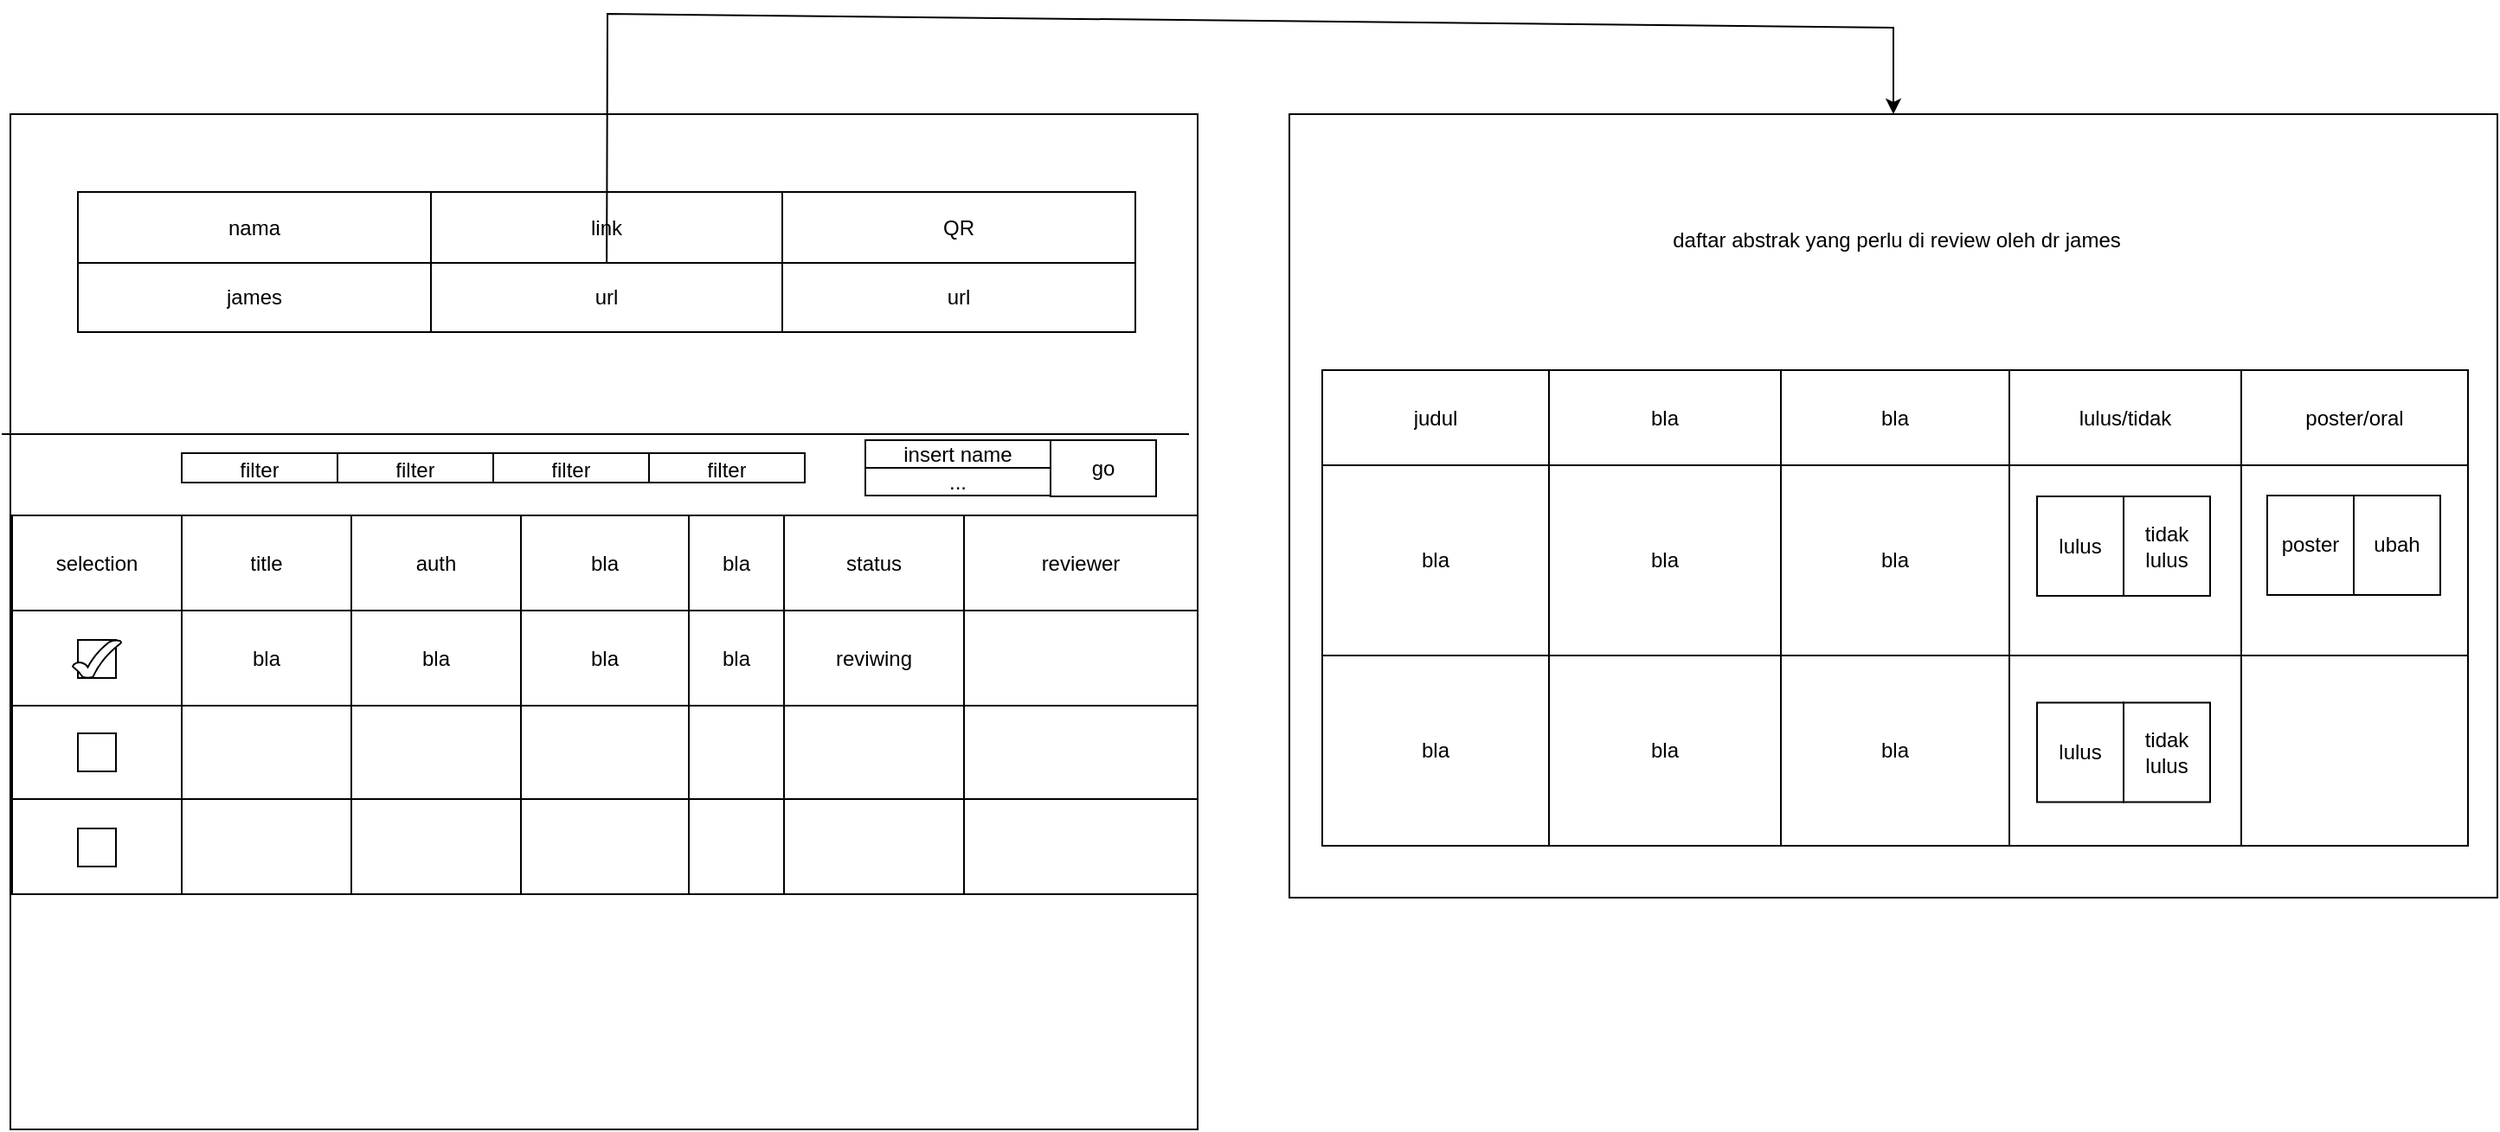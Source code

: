<mxfile version="27.1.4">
  <diagram name="Page-1" id="BoLZUwsu-Y1ehTJD1Q46">
    <mxGraphModel dx="1276" dy="2024" grid="0" gridSize="10" guides="1" tooltips="1" connect="1" arrows="1" fold="1" page="1" pageScale="1" pageWidth="850" pageHeight="1100" math="0" shadow="0">
      <root>
        <mxCell id="0" />
        <mxCell id="1" parent="0" />
        <mxCell id="7N9FgDC-rnxOOnK_QxWf-1" value="" style="rounded=0;whiteSpace=wrap;html=1;" vertex="1" parent="1">
          <mxGeometry x="113" y="-45" width="686" height="587" as="geometry" />
        </mxCell>
        <mxCell id="7N9FgDC-rnxOOnK_QxWf-2" value="" style="endArrow=none;html=1;rounded=0;entryX=1;entryY=0.25;entryDx=0;entryDy=0;exitX=0;exitY=0.25;exitDx=0;exitDy=0;" edge="1" parent="1">
          <mxGeometry width="50" height="50" relative="1" as="geometry">
            <mxPoint x="108" y="140" as="sourcePoint" />
            <mxPoint x="794" y="140" as="targetPoint" />
          </mxGeometry>
        </mxCell>
        <mxCell id="7N9FgDC-rnxOOnK_QxWf-21" value="" style="shape=table;startSize=0;container=1;collapsible=0;childLayout=tableLayout;" vertex="1" parent="1">
          <mxGeometry x="114" y="187" width="685" height="219" as="geometry" />
        </mxCell>
        <mxCell id="7N9FgDC-rnxOOnK_QxWf-22" value="" style="shape=tableRow;horizontal=0;startSize=0;swimlaneHead=0;swimlaneBody=0;strokeColor=inherit;top=0;left=0;bottom=0;right=0;collapsible=0;dropTarget=0;fillColor=none;points=[[0,0.5],[1,0.5]];portConstraint=eastwest;" vertex="1" parent="7N9FgDC-rnxOOnK_QxWf-21">
          <mxGeometry width="685" height="55" as="geometry" />
        </mxCell>
        <mxCell id="7N9FgDC-rnxOOnK_QxWf-23" value="selection" style="shape=partialRectangle;html=1;whiteSpace=wrap;connectable=0;strokeColor=inherit;overflow=hidden;fillColor=none;top=0;left=0;bottom=0;right=0;pointerEvents=1;" vertex="1" parent="7N9FgDC-rnxOOnK_QxWf-22">
          <mxGeometry width="98" height="55" as="geometry">
            <mxRectangle width="98" height="55" as="alternateBounds" />
          </mxGeometry>
        </mxCell>
        <mxCell id="7N9FgDC-rnxOOnK_QxWf-24" value="title" style="shape=partialRectangle;html=1;whiteSpace=wrap;connectable=0;strokeColor=inherit;overflow=hidden;fillColor=none;top=0;left=0;bottom=0;right=0;pointerEvents=1;" vertex="1" parent="7N9FgDC-rnxOOnK_QxWf-22">
          <mxGeometry x="98" width="98" height="55" as="geometry">
            <mxRectangle width="98" height="55" as="alternateBounds" />
          </mxGeometry>
        </mxCell>
        <mxCell id="7N9FgDC-rnxOOnK_QxWf-25" value="auth" style="shape=partialRectangle;html=1;whiteSpace=wrap;connectable=0;strokeColor=inherit;overflow=hidden;fillColor=none;top=0;left=0;bottom=0;right=0;pointerEvents=1;" vertex="1" parent="7N9FgDC-rnxOOnK_QxWf-22">
          <mxGeometry x="196" width="98" height="55" as="geometry">
            <mxRectangle width="98" height="55" as="alternateBounds" />
          </mxGeometry>
        </mxCell>
        <mxCell id="7N9FgDC-rnxOOnK_QxWf-26" value="bla" style="shape=partialRectangle;html=1;whiteSpace=wrap;connectable=0;strokeColor=inherit;overflow=hidden;fillColor=none;top=0;left=0;bottom=0;right=0;pointerEvents=1;" vertex="1" parent="7N9FgDC-rnxOOnK_QxWf-22">
          <mxGeometry x="294" width="97" height="55" as="geometry">
            <mxRectangle width="97" height="55" as="alternateBounds" />
          </mxGeometry>
        </mxCell>
        <mxCell id="7N9FgDC-rnxOOnK_QxWf-27" value="bla" style="shape=partialRectangle;html=1;whiteSpace=wrap;connectable=0;strokeColor=inherit;overflow=hidden;fillColor=none;top=0;left=0;bottom=0;right=0;pointerEvents=1;" vertex="1" parent="7N9FgDC-rnxOOnK_QxWf-22">
          <mxGeometry x="391" width="55" height="55" as="geometry">
            <mxRectangle width="55" height="55" as="alternateBounds" />
          </mxGeometry>
        </mxCell>
        <mxCell id="7N9FgDC-rnxOOnK_QxWf-28" value="status" style="shape=partialRectangle;html=1;whiteSpace=wrap;connectable=0;strokeColor=inherit;overflow=hidden;fillColor=none;top=0;left=0;bottom=0;right=0;pointerEvents=1;" vertex="1" parent="7N9FgDC-rnxOOnK_QxWf-22">
          <mxGeometry x="446" width="104" height="55" as="geometry">
            <mxRectangle width="104" height="55" as="alternateBounds" />
          </mxGeometry>
        </mxCell>
        <mxCell id="7N9FgDC-rnxOOnK_QxWf-29" value="reviewer" style="shape=partialRectangle;html=1;whiteSpace=wrap;connectable=0;strokeColor=inherit;overflow=hidden;fillColor=none;top=0;left=0;bottom=0;right=0;pointerEvents=1;" vertex="1" parent="7N9FgDC-rnxOOnK_QxWf-22">
          <mxGeometry x="550" width="135" height="55" as="geometry">
            <mxRectangle width="135" height="55" as="alternateBounds" />
          </mxGeometry>
        </mxCell>
        <mxCell id="7N9FgDC-rnxOOnK_QxWf-30" value="" style="shape=tableRow;horizontal=0;startSize=0;swimlaneHead=0;swimlaneBody=0;strokeColor=inherit;top=0;left=0;bottom=0;right=0;collapsible=0;dropTarget=0;fillColor=none;points=[[0,0.5],[1,0.5]];portConstraint=eastwest;" vertex="1" parent="7N9FgDC-rnxOOnK_QxWf-21">
          <mxGeometry y="55" width="685" height="55" as="geometry" />
        </mxCell>
        <mxCell id="7N9FgDC-rnxOOnK_QxWf-31" value="" style="shape=partialRectangle;html=1;whiteSpace=wrap;connectable=0;strokeColor=inherit;overflow=hidden;fillColor=none;top=0;left=0;bottom=0;right=0;pointerEvents=1;" vertex="1" parent="7N9FgDC-rnxOOnK_QxWf-30">
          <mxGeometry width="98" height="55" as="geometry">
            <mxRectangle width="98" height="55" as="alternateBounds" />
          </mxGeometry>
        </mxCell>
        <mxCell id="7N9FgDC-rnxOOnK_QxWf-32" value="bla" style="shape=partialRectangle;html=1;whiteSpace=wrap;connectable=0;strokeColor=inherit;overflow=hidden;fillColor=none;top=0;left=0;bottom=0;right=0;pointerEvents=1;" vertex="1" parent="7N9FgDC-rnxOOnK_QxWf-30">
          <mxGeometry x="98" width="98" height="55" as="geometry">
            <mxRectangle width="98" height="55" as="alternateBounds" />
          </mxGeometry>
        </mxCell>
        <mxCell id="7N9FgDC-rnxOOnK_QxWf-33" value="bla" style="shape=partialRectangle;html=1;whiteSpace=wrap;connectable=0;strokeColor=inherit;overflow=hidden;fillColor=none;top=0;left=0;bottom=0;right=0;pointerEvents=1;" vertex="1" parent="7N9FgDC-rnxOOnK_QxWf-30">
          <mxGeometry x="196" width="98" height="55" as="geometry">
            <mxRectangle width="98" height="55" as="alternateBounds" />
          </mxGeometry>
        </mxCell>
        <mxCell id="7N9FgDC-rnxOOnK_QxWf-34" value="bla" style="shape=partialRectangle;html=1;whiteSpace=wrap;connectable=0;strokeColor=inherit;overflow=hidden;fillColor=none;top=0;left=0;bottom=0;right=0;pointerEvents=1;" vertex="1" parent="7N9FgDC-rnxOOnK_QxWf-30">
          <mxGeometry x="294" width="97" height="55" as="geometry">
            <mxRectangle width="97" height="55" as="alternateBounds" />
          </mxGeometry>
        </mxCell>
        <mxCell id="7N9FgDC-rnxOOnK_QxWf-35" value="bla" style="shape=partialRectangle;html=1;whiteSpace=wrap;connectable=0;strokeColor=inherit;overflow=hidden;fillColor=none;top=0;left=0;bottom=0;right=0;pointerEvents=1;" vertex="1" parent="7N9FgDC-rnxOOnK_QxWf-30">
          <mxGeometry x="391" width="55" height="55" as="geometry">
            <mxRectangle width="55" height="55" as="alternateBounds" />
          </mxGeometry>
        </mxCell>
        <mxCell id="7N9FgDC-rnxOOnK_QxWf-36" value="reviwing" style="shape=partialRectangle;html=1;whiteSpace=wrap;connectable=0;strokeColor=inherit;overflow=hidden;fillColor=none;top=0;left=0;bottom=0;right=0;pointerEvents=1;" vertex="1" parent="7N9FgDC-rnxOOnK_QxWf-30">
          <mxGeometry x="446" width="104" height="55" as="geometry">
            <mxRectangle width="104" height="55" as="alternateBounds" />
          </mxGeometry>
        </mxCell>
        <mxCell id="7N9FgDC-rnxOOnK_QxWf-37" value="" style="shape=partialRectangle;html=1;whiteSpace=wrap;connectable=0;strokeColor=inherit;overflow=hidden;fillColor=none;top=0;left=0;bottom=0;right=0;pointerEvents=1;" vertex="1" parent="7N9FgDC-rnxOOnK_QxWf-30">
          <mxGeometry x="550" width="135" height="55" as="geometry">
            <mxRectangle width="135" height="55" as="alternateBounds" />
          </mxGeometry>
        </mxCell>
        <mxCell id="7N9FgDC-rnxOOnK_QxWf-38" value="" style="shape=tableRow;horizontal=0;startSize=0;swimlaneHead=0;swimlaneBody=0;strokeColor=inherit;top=0;left=0;bottom=0;right=0;collapsible=0;dropTarget=0;fillColor=none;points=[[0,0.5],[1,0.5]];portConstraint=eastwest;" vertex="1" parent="7N9FgDC-rnxOOnK_QxWf-21">
          <mxGeometry y="110" width="685" height="54" as="geometry" />
        </mxCell>
        <mxCell id="7N9FgDC-rnxOOnK_QxWf-39" value="" style="shape=partialRectangle;html=1;whiteSpace=wrap;connectable=0;strokeColor=inherit;overflow=hidden;fillColor=none;top=0;left=0;bottom=0;right=0;pointerEvents=1;" vertex="1" parent="7N9FgDC-rnxOOnK_QxWf-38">
          <mxGeometry width="98" height="54" as="geometry">
            <mxRectangle width="98" height="54" as="alternateBounds" />
          </mxGeometry>
        </mxCell>
        <mxCell id="7N9FgDC-rnxOOnK_QxWf-40" value="" style="shape=partialRectangle;html=1;whiteSpace=wrap;connectable=0;strokeColor=inherit;overflow=hidden;fillColor=none;top=0;left=0;bottom=0;right=0;pointerEvents=1;" vertex="1" parent="7N9FgDC-rnxOOnK_QxWf-38">
          <mxGeometry x="98" width="98" height="54" as="geometry">
            <mxRectangle width="98" height="54" as="alternateBounds" />
          </mxGeometry>
        </mxCell>
        <mxCell id="7N9FgDC-rnxOOnK_QxWf-41" value="" style="shape=partialRectangle;html=1;whiteSpace=wrap;connectable=0;strokeColor=inherit;overflow=hidden;fillColor=none;top=0;left=0;bottom=0;right=0;pointerEvents=1;" vertex="1" parent="7N9FgDC-rnxOOnK_QxWf-38">
          <mxGeometry x="196" width="98" height="54" as="geometry">
            <mxRectangle width="98" height="54" as="alternateBounds" />
          </mxGeometry>
        </mxCell>
        <mxCell id="7N9FgDC-rnxOOnK_QxWf-42" value="" style="shape=partialRectangle;html=1;whiteSpace=wrap;connectable=0;strokeColor=inherit;overflow=hidden;fillColor=none;top=0;left=0;bottom=0;right=0;pointerEvents=1;" vertex="1" parent="7N9FgDC-rnxOOnK_QxWf-38">
          <mxGeometry x="294" width="97" height="54" as="geometry">
            <mxRectangle width="97" height="54" as="alternateBounds" />
          </mxGeometry>
        </mxCell>
        <mxCell id="7N9FgDC-rnxOOnK_QxWf-43" value="" style="shape=partialRectangle;html=1;whiteSpace=wrap;connectable=0;strokeColor=inherit;overflow=hidden;fillColor=none;top=0;left=0;bottom=0;right=0;pointerEvents=1;" vertex="1" parent="7N9FgDC-rnxOOnK_QxWf-38">
          <mxGeometry x="391" width="55" height="54" as="geometry">
            <mxRectangle width="55" height="54" as="alternateBounds" />
          </mxGeometry>
        </mxCell>
        <mxCell id="7N9FgDC-rnxOOnK_QxWf-44" value="" style="shape=partialRectangle;html=1;whiteSpace=wrap;connectable=0;strokeColor=inherit;overflow=hidden;fillColor=none;top=0;left=0;bottom=0;right=0;pointerEvents=1;" vertex="1" parent="7N9FgDC-rnxOOnK_QxWf-38">
          <mxGeometry x="446" width="104" height="54" as="geometry">
            <mxRectangle width="104" height="54" as="alternateBounds" />
          </mxGeometry>
        </mxCell>
        <mxCell id="7N9FgDC-rnxOOnK_QxWf-45" value="" style="shape=partialRectangle;html=1;whiteSpace=wrap;connectable=0;strokeColor=inherit;overflow=hidden;fillColor=none;top=0;left=0;bottom=0;right=0;pointerEvents=1;" vertex="1" parent="7N9FgDC-rnxOOnK_QxWf-38">
          <mxGeometry x="550" width="135" height="54" as="geometry">
            <mxRectangle width="135" height="54" as="alternateBounds" />
          </mxGeometry>
        </mxCell>
        <mxCell id="7N9FgDC-rnxOOnK_QxWf-46" value="" style="shape=tableRow;horizontal=0;startSize=0;swimlaneHead=0;swimlaneBody=0;strokeColor=inherit;top=0;left=0;bottom=0;right=0;collapsible=0;dropTarget=0;fillColor=none;points=[[0,0.5],[1,0.5]];portConstraint=eastwest;" vertex="1" parent="7N9FgDC-rnxOOnK_QxWf-21">
          <mxGeometry y="164" width="685" height="55" as="geometry" />
        </mxCell>
        <mxCell id="7N9FgDC-rnxOOnK_QxWf-47" value="" style="shape=partialRectangle;html=1;whiteSpace=wrap;connectable=0;strokeColor=inherit;overflow=hidden;fillColor=none;top=0;left=0;bottom=0;right=0;pointerEvents=1;" vertex="1" parent="7N9FgDC-rnxOOnK_QxWf-46">
          <mxGeometry width="98" height="55" as="geometry">
            <mxRectangle width="98" height="55" as="alternateBounds" />
          </mxGeometry>
        </mxCell>
        <mxCell id="7N9FgDC-rnxOOnK_QxWf-48" value="" style="shape=partialRectangle;html=1;whiteSpace=wrap;connectable=0;strokeColor=inherit;overflow=hidden;fillColor=none;top=0;left=0;bottom=0;right=0;pointerEvents=1;" vertex="1" parent="7N9FgDC-rnxOOnK_QxWf-46">
          <mxGeometry x="98" width="98" height="55" as="geometry">
            <mxRectangle width="98" height="55" as="alternateBounds" />
          </mxGeometry>
        </mxCell>
        <mxCell id="7N9FgDC-rnxOOnK_QxWf-49" value="" style="shape=partialRectangle;html=1;whiteSpace=wrap;connectable=0;strokeColor=inherit;overflow=hidden;fillColor=none;top=0;left=0;bottom=0;right=0;pointerEvents=1;" vertex="1" parent="7N9FgDC-rnxOOnK_QxWf-46">
          <mxGeometry x="196" width="98" height="55" as="geometry">
            <mxRectangle width="98" height="55" as="alternateBounds" />
          </mxGeometry>
        </mxCell>
        <mxCell id="7N9FgDC-rnxOOnK_QxWf-50" value="" style="shape=partialRectangle;html=1;whiteSpace=wrap;connectable=0;strokeColor=inherit;overflow=hidden;fillColor=none;top=0;left=0;bottom=0;right=0;pointerEvents=1;" vertex="1" parent="7N9FgDC-rnxOOnK_QxWf-46">
          <mxGeometry x="294" width="97" height="55" as="geometry">
            <mxRectangle width="97" height="55" as="alternateBounds" />
          </mxGeometry>
        </mxCell>
        <mxCell id="7N9FgDC-rnxOOnK_QxWf-51" value="" style="shape=partialRectangle;html=1;whiteSpace=wrap;connectable=0;strokeColor=inherit;overflow=hidden;fillColor=none;top=0;left=0;bottom=0;right=0;pointerEvents=1;" vertex="1" parent="7N9FgDC-rnxOOnK_QxWf-46">
          <mxGeometry x="391" width="55" height="55" as="geometry">
            <mxRectangle width="55" height="55" as="alternateBounds" />
          </mxGeometry>
        </mxCell>
        <mxCell id="7N9FgDC-rnxOOnK_QxWf-52" value="" style="shape=partialRectangle;html=1;whiteSpace=wrap;connectable=0;strokeColor=inherit;overflow=hidden;fillColor=none;top=0;left=0;bottom=0;right=0;pointerEvents=1;" vertex="1" parent="7N9FgDC-rnxOOnK_QxWf-46">
          <mxGeometry x="446" width="104" height="55" as="geometry">
            <mxRectangle width="104" height="55" as="alternateBounds" />
          </mxGeometry>
        </mxCell>
        <mxCell id="7N9FgDC-rnxOOnK_QxWf-53" value="" style="shape=partialRectangle;html=1;whiteSpace=wrap;connectable=0;strokeColor=inherit;overflow=hidden;fillColor=none;top=0;left=0;bottom=0;right=0;pointerEvents=1;" vertex="1" parent="7N9FgDC-rnxOOnK_QxWf-46">
          <mxGeometry x="550" width="135" height="55" as="geometry">
            <mxRectangle width="135" height="55" as="alternateBounds" />
          </mxGeometry>
        </mxCell>
        <mxCell id="7N9FgDC-rnxOOnK_QxWf-54" value="" style="rounded=0;whiteSpace=wrap;html=1;aspect=fixed;" vertex="1" parent="1">
          <mxGeometry x="152" y="259" width="22" height="22" as="geometry" />
        </mxCell>
        <mxCell id="7N9FgDC-rnxOOnK_QxWf-55" value="" style="rounded=0;whiteSpace=wrap;html=1;aspect=fixed;" vertex="1" parent="1">
          <mxGeometry x="152" y="313" width="22" height="22" as="geometry" />
        </mxCell>
        <mxCell id="7N9FgDC-rnxOOnK_QxWf-56" value="" style="rounded=0;whiteSpace=wrap;html=1;aspect=fixed;" vertex="1" parent="1">
          <mxGeometry x="152" y="368" width="22" height="22" as="geometry" />
        </mxCell>
        <mxCell id="7N9FgDC-rnxOOnK_QxWf-57" value="" style="verticalLabelPosition=bottom;verticalAlign=top;html=1;shape=mxgraph.basic.tick" vertex="1" parent="1">
          <mxGeometry x="149" y="259" width="28" height="22" as="geometry" />
        </mxCell>
        <mxCell id="7N9FgDC-rnxOOnK_QxWf-60" value="insert name" style="rounded=0;whiteSpace=wrap;html=1;" vertex="1" parent="1">
          <mxGeometry x="607" y="143.5" width="107" height="16" as="geometry" />
        </mxCell>
        <mxCell id="7N9FgDC-rnxOOnK_QxWf-61" value="" style="shape=table;startSize=0;container=1;collapsible=0;childLayout=tableLayout;" vertex="1" parent="1">
          <mxGeometry x="152" width="611" height="81" as="geometry" />
        </mxCell>
        <mxCell id="7N9FgDC-rnxOOnK_QxWf-62" value="" style="shape=tableRow;horizontal=0;startSize=0;swimlaneHead=0;swimlaneBody=0;strokeColor=inherit;top=0;left=0;bottom=0;right=0;collapsible=0;dropTarget=0;fillColor=none;points=[[0,0.5],[1,0.5]];portConstraint=eastwest;" vertex="1" parent="7N9FgDC-rnxOOnK_QxWf-61">
          <mxGeometry width="611" height="41" as="geometry" />
        </mxCell>
        <mxCell id="7N9FgDC-rnxOOnK_QxWf-63" value="nama" style="shape=partialRectangle;html=1;whiteSpace=wrap;connectable=0;strokeColor=inherit;overflow=hidden;fillColor=none;top=0;left=0;bottom=0;right=0;pointerEvents=1;" vertex="1" parent="7N9FgDC-rnxOOnK_QxWf-62">
          <mxGeometry width="204" height="41" as="geometry">
            <mxRectangle width="204" height="41" as="alternateBounds" />
          </mxGeometry>
        </mxCell>
        <mxCell id="7N9FgDC-rnxOOnK_QxWf-64" value="link" style="shape=partialRectangle;html=1;whiteSpace=wrap;connectable=0;strokeColor=inherit;overflow=hidden;fillColor=none;top=0;left=0;bottom=0;right=0;pointerEvents=1;" vertex="1" parent="7N9FgDC-rnxOOnK_QxWf-62">
          <mxGeometry x="204" width="203" height="41" as="geometry">
            <mxRectangle width="203" height="41" as="alternateBounds" />
          </mxGeometry>
        </mxCell>
        <mxCell id="7N9FgDC-rnxOOnK_QxWf-65" value="QR" style="shape=partialRectangle;html=1;whiteSpace=wrap;connectable=0;strokeColor=inherit;overflow=hidden;fillColor=none;top=0;left=0;bottom=0;right=0;pointerEvents=1;" vertex="1" parent="7N9FgDC-rnxOOnK_QxWf-62">
          <mxGeometry x="407" width="204" height="41" as="geometry">
            <mxRectangle width="204" height="41" as="alternateBounds" />
          </mxGeometry>
        </mxCell>
        <mxCell id="7N9FgDC-rnxOOnK_QxWf-66" value="" style="shape=tableRow;horizontal=0;startSize=0;swimlaneHead=0;swimlaneBody=0;strokeColor=inherit;top=0;left=0;bottom=0;right=0;collapsible=0;dropTarget=0;fillColor=none;points=[[0,0.5],[1,0.5]];portConstraint=eastwest;" vertex="1" parent="7N9FgDC-rnxOOnK_QxWf-61">
          <mxGeometry y="41" width="611" height="40" as="geometry" />
        </mxCell>
        <mxCell id="7N9FgDC-rnxOOnK_QxWf-67" value="james" style="shape=partialRectangle;html=1;whiteSpace=wrap;connectable=0;strokeColor=inherit;overflow=hidden;fillColor=none;top=0;left=0;bottom=0;right=0;pointerEvents=1;" vertex="1" parent="7N9FgDC-rnxOOnK_QxWf-66">
          <mxGeometry width="204" height="40" as="geometry">
            <mxRectangle width="204" height="40" as="alternateBounds" />
          </mxGeometry>
        </mxCell>
        <mxCell id="7N9FgDC-rnxOOnK_QxWf-68" value="url" style="shape=partialRectangle;html=1;whiteSpace=wrap;connectable=0;strokeColor=inherit;overflow=hidden;fillColor=none;top=0;left=0;bottom=0;right=0;pointerEvents=1;" vertex="1" parent="7N9FgDC-rnxOOnK_QxWf-66">
          <mxGeometry x="204" width="203" height="40" as="geometry">
            <mxRectangle width="203" height="40" as="alternateBounds" />
          </mxGeometry>
        </mxCell>
        <mxCell id="7N9FgDC-rnxOOnK_QxWf-69" value="url" style="shape=partialRectangle;html=1;whiteSpace=wrap;connectable=0;strokeColor=inherit;overflow=hidden;fillColor=none;top=0;left=0;bottom=0;right=0;pointerEvents=1;" vertex="1" parent="7N9FgDC-rnxOOnK_QxWf-66">
          <mxGeometry x="407" width="204" height="40" as="geometry">
            <mxRectangle width="204" height="40" as="alternateBounds" />
          </mxGeometry>
        </mxCell>
        <mxCell id="7N9FgDC-rnxOOnK_QxWf-70" value="..." style="rounded=0;whiteSpace=wrap;html=1;" vertex="1" parent="1">
          <mxGeometry x="607" y="159.5" width="107" height="16" as="geometry" />
        </mxCell>
        <mxCell id="7N9FgDC-rnxOOnK_QxWf-71" value="" style="shape=table;startSize=0;container=1;collapsible=0;childLayout=tableLayout;" vertex="1" parent="1">
          <mxGeometry x="212" y="151" width="360" height="17" as="geometry" />
        </mxCell>
        <mxCell id="7N9FgDC-rnxOOnK_QxWf-72" value="" style="shape=tableRow;horizontal=0;startSize=0;swimlaneHead=0;swimlaneBody=0;strokeColor=inherit;top=0;left=0;bottom=0;right=0;collapsible=0;dropTarget=0;fillColor=none;points=[[0,0.5],[1,0.5]];portConstraint=eastwest;" vertex="1" parent="7N9FgDC-rnxOOnK_QxWf-71">
          <mxGeometry width="360" height="17" as="geometry" />
        </mxCell>
        <mxCell id="7N9FgDC-rnxOOnK_QxWf-73" value="filter" style="shape=partialRectangle;html=1;whiteSpace=wrap;connectable=0;strokeColor=inherit;overflow=hidden;fillColor=none;top=0;left=0;bottom=0;right=0;pointerEvents=1;" vertex="1" parent="7N9FgDC-rnxOOnK_QxWf-72">
          <mxGeometry width="90" height="17" as="geometry">
            <mxRectangle width="90" height="17" as="alternateBounds" />
          </mxGeometry>
        </mxCell>
        <mxCell id="7N9FgDC-rnxOOnK_QxWf-74" value="filter" style="shape=partialRectangle;html=1;whiteSpace=wrap;connectable=0;strokeColor=inherit;overflow=hidden;fillColor=none;top=0;left=0;bottom=0;right=0;pointerEvents=1;" vertex="1" parent="7N9FgDC-rnxOOnK_QxWf-72">
          <mxGeometry x="90" width="90" height="17" as="geometry">
            <mxRectangle width="90" height="17" as="alternateBounds" />
          </mxGeometry>
        </mxCell>
        <mxCell id="7N9FgDC-rnxOOnK_QxWf-75" value="filter" style="shape=partialRectangle;html=1;whiteSpace=wrap;connectable=0;strokeColor=inherit;overflow=hidden;fillColor=none;top=0;left=0;bottom=0;right=0;pointerEvents=1;" vertex="1" parent="7N9FgDC-rnxOOnK_QxWf-72">
          <mxGeometry x="180" width="90" height="17" as="geometry">
            <mxRectangle width="90" height="17" as="alternateBounds" />
          </mxGeometry>
        </mxCell>
        <mxCell id="7N9FgDC-rnxOOnK_QxWf-76" value="filter" style="shape=partialRectangle;html=1;whiteSpace=wrap;connectable=0;strokeColor=inherit;overflow=hidden;fillColor=none;top=0;left=0;bottom=0;right=0;pointerEvents=1;" vertex="1" parent="7N9FgDC-rnxOOnK_QxWf-72">
          <mxGeometry x="270" width="90" height="17" as="geometry">
            <mxRectangle width="90" height="17" as="alternateBounds" />
          </mxGeometry>
        </mxCell>
        <mxCell id="7N9FgDC-rnxOOnK_QxWf-77" value="go" style="rounded=0;whiteSpace=wrap;html=1;" vertex="1" parent="1">
          <mxGeometry x="714" y="143.5" width="61" height="32.5" as="geometry" />
        </mxCell>
        <mxCell id="7N9FgDC-rnxOOnK_QxWf-78" value="" style="rounded=0;whiteSpace=wrap;html=1;" vertex="1" parent="1">
          <mxGeometry x="852" y="-45" width="698" height="453" as="geometry" />
        </mxCell>
        <mxCell id="7N9FgDC-rnxOOnK_QxWf-112" value="" style="shape=table;startSize=0;container=1;collapsible=0;childLayout=tableLayout;" vertex="1" parent="1">
          <mxGeometry x="871" y="103" width="662" height="275" as="geometry" />
        </mxCell>
        <mxCell id="7N9FgDC-rnxOOnK_QxWf-113" value="" style="shape=tableRow;horizontal=0;startSize=0;swimlaneHead=0;swimlaneBody=0;strokeColor=inherit;top=0;left=0;bottom=0;right=0;collapsible=0;dropTarget=0;fillColor=none;points=[[0,0.5],[1,0.5]];portConstraint=eastwest;" vertex="1" parent="7N9FgDC-rnxOOnK_QxWf-112">
          <mxGeometry width="662" height="55" as="geometry" />
        </mxCell>
        <mxCell id="7N9FgDC-rnxOOnK_QxWf-114" value="judul" style="shape=partialRectangle;html=1;whiteSpace=wrap;connectable=0;strokeColor=inherit;overflow=hidden;fillColor=none;top=0;left=0;bottom=0;right=0;pointerEvents=1;" vertex="1" parent="7N9FgDC-rnxOOnK_QxWf-113">
          <mxGeometry width="131" height="55" as="geometry">
            <mxRectangle width="131" height="55" as="alternateBounds" />
          </mxGeometry>
        </mxCell>
        <mxCell id="7N9FgDC-rnxOOnK_QxWf-115" value="bla" style="shape=partialRectangle;html=1;whiteSpace=wrap;connectable=0;strokeColor=inherit;overflow=hidden;fillColor=none;top=0;left=0;bottom=0;right=0;pointerEvents=1;" vertex="1" parent="7N9FgDC-rnxOOnK_QxWf-113">
          <mxGeometry x="131" width="134" height="55" as="geometry">
            <mxRectangle width="134" height="55" as="alternateBounds" />
          </mxGeometry>
        </mxCell>
        <mxCell id="7N9FgDC-rnxOOnK_QxWf-116" value="bla" style="shape=partialRectangle;html=1;whiteSpace=wrap;connectable=0;strokeColor=inherit;overflow=hidden;fillColor=none;top=0;left=0;bottom=0;right=0;pointerEvents=1;" vertex="1" parent="7N9FgDC-rnxOOnK_QxWf-113">
          <mxGeometry x="265" width="132" height="55" as="geometry">
            <mxRectangle width="132" height="55" as="alternateBounds" />
          </mxGeometry>
        </mxCell>
        <mxCell id="7N9FgDC-rnxOOnK_QxWf-117" value="lulus/tidak" style="shape=partialRectangle;html=1;whiteSpace=wrap;connectable=0;strokeColor=inherit;overflow=hidden;fillColor=none;top=0;left=0;bottom=0;right=0;pointerEvents=1;" vertex="1" parent="7N9FgDC-rnxOOnK_QxWf-113">
          <mxGeometry x="397" width="134" height="55" as="geometry">
            <mxRectangle width="134" height="55" as="alternateBounds" />
          </mxGeometry>
        </mxCell>
        <mxCell id="7N9FgDC-rnxOOnK_QxWf-118" value="poster/oral" style="shape=partialRectangle;html=1;whiteSpace=wrap;connectable=0;strokeColor=inherit;overflow=hidden;fillColor=none;top=0;left=0;bottom=0;right=0;pointerEvents=1;" vertex="1" parent="7N9FgDC-rnxOOnK_QxWf-113">
          <mxGeometry x="531" width="131" height="55" as="geometry">
            <mxRectangle width="131" height="55" as="alternateBounds" />
          </mxGeometry>
        </mxCell>
        <mxCell id="7N9FgDC-rnxOOnK_QxWf-119" value="" style="shape=tableRow;horizontal=0;startSize=0;swimlaneHead=0;swimlaneBody=0;strokeColor=inherit;top=0;left=0;bottom=0;right=0;collapsible=0;dropTarget=0;fillColor=none;points=[[0,0.5],[1,0.5]];portConstraint=eastwest;" vertex="1" parent="7N9FgDC-rnxOOnK_QxWf-112">
          <mxGeometry y="55" width="662" height="110" as="geometry" />
        </mxCell>
        <mxCell id="7N9FgDC-rnxOOnK_QxWf-120" value="bla" style="shape=partialRectangle;html=1;whiteSpace=wrap;connectable=0;strokeColor=inherit;overflow=hidden;fillColor=none;top=0;left=0;bottom=0;right=0;pointerEvents=1;" vertex="1" parent="7N9FgDC-rnxOOnK_QxWf-119">
          <mxGeometry width="131" height="110" as="geometry">
            <mxRectangle width="131" height="110" as="alternateBounds" />
          </mxGeometry>
        </mxCell>
        <mxCell id="7N9FgDC-rnxOOnK_QxWf-121" value="bla" style="shape=partialRectangle;html=1;whiteSpace=wrap;connectable=0;strokeColor=inherit;overflow=hidden;fillColor=none;top=0;left=0;bottom=0;right=0;pointerEvents=1;" vertex="1" parent="7N9FgDC-rnxOOnK_QxWf-119">
          <mxGeometry x="131" width="134" height="110" as="geometry">
            <mxRectangle width="134" height="110" as="alternateBounds" />
          </mxGeometry>
        </mxCell>
        <mxCell id="7N9FgDC-rnxOOnK_QxWf-122" value="bla" style="shape=partialRectangle;html=1;whiteSpace=wrap;connectable=0;strokeColor=inherit;overflow=hidden;fillColor=none;top=0;left=0;bottom=0;right=0;pointerEvents=1;" vertex="1" parent="7N9FgDC-rnxOOnK_QxWf-119">
          <mxGeometry x="265" width="132" height="110" as="geometry">
            <mxRectangle width="132" height="110" as="alternateBounds" />
          </mxGeometry>
        </mxCell>
        <mxCell id="7N9FgDC-rnxOOnK_QxWf-123" value="" style="shape=partialRectangle;html=1;whiteSpace=wrap;connectable=0;strokeColor=inherit;overflow=hidden;fillColor=none;top=0;left=0;bottom=0;right=0;pointerEvents=1;" vertex="1" parent="7N9FgDC-rnxOOnK_QxWf-119">
          <mxGeometry x="397" width="134" height="110" as="geometry">
            <mxRectangle width="134" height="110" as="alternateBounds" />
          </mxGeometry>
        </mxCell>
        <mxCell id="7N9FgDC-rnxOOnK_QxWf-124" value="" style="shape=partialRectangle;html=1;whiteSpace=wrap;connectable=0;strokeColor=inherit;overflow=hidden;fillColor=none;top=0;left=0;bottom=0;right=0;pointerEvents=1;" vertex="1" parent="7N9FgDC-rnxOOnK_QxWf-119">
          <mxGeometry x="531" width="131" height="110" as="geometry">
            <mxRectangle width="131" height="110" as="alternateBounds" />
          </mxGeometry>
        </mxCell>
        <mxCell id="7N9FgDC-rnxOOnK_QxWf-125" value="" style="shape=tableRow;horizontal=0;startSize=0;swimlaneHead=0;swimlaneBody=0;strokeColor=inherit;top=0;left=0;bottom=0;right=0;collapsible=0;dropTarget=0;fillColor=none;points=[[0,0.5],[1,0.5]];portConstraint=eastwest;" vertex="1" parent="7N9FgDC-rnxOOnK_QxWf-112">
          <mxGeometry y="165" width="662" height="110" as="geometry" />
        </mxCell>
        <mxCell id="7N9FgDC-rnxOOnK_QxWf-126" value="bla" style="shape=partialRectangle;html=1;whiteSpace=wrap;connectable=0;strokeColor=inherit;overflow=hidden;fillColor=none;top=0;left=0;bottom=0;right=0;pointerEvents=1;" vertex="1" parent="7N9FgDC-rnxOOnK_QxWf-125">
          <mxGeometry width="131" height="110" as="geometry">
            <mxRectangle width="131" height="110" as="alternateBounds" />
          </mxGeometry>
        </mxCell>
        <mxCell id="7N9FgDC-rnxOOnK_QxWf-127" value="bla" style="shape=partialRectangle;html=1;whiteSpace=wrap;connectable=0;strokeColor=inherit;overflow=hidden;fillColor=none;top=0;left=0;bottom=0;right=0;pointerEvents=1;" vertex="1" parent="7N9FgDC-rnxOOnK_QxWf-125">
          <mxGeometry x="131" width="134" height="110" as="geometry">
            <mxRectangle width="134" height="110" as="alternateBounds" />
          </mxGeometry>
        </mxCell>
        <mxCell id="7N9FgDC-rnxOOnK_QxWf-128" value="bla" style="shape=partialRectangle;html=1;whiteSpace=wrap;connectable=0;strokeColor=inherit;overflow=hidden;fillColor=none;top=0;left=0;bottom=0;right=0;pointerEvents=1;" vertex="1" parent="7N9FgDC-rnxOOnK_QxWf-125">
          <mxGeometry x="265" width="132" height="110" as="geometry">
            <mxRectangle width="132" height="110" as="alternateBounds" />
          </mxGeometry>
        </mxCell>
        <mxCell id="7N9FgDC-rnxOOnK_QxWf-129" value="" style="shape=partialRectangle;html=1;whiteSpace=wrap;connectable=0;strokeColor=inherit;overflow=hidden;fillColor=none;top=0;left=0;bottom=0;right=0;pointerEvents=1;" vertex="1" parent="7N9FgDC-rnxOOnK_QxWf-125">
          <mxGeometry x="397" width="134" height="110" as="geometry">
            <mxRectangle width="134" height="110" as="alternateBounds" />
          </mxGeometry>
        </mxCell>
        <mxCell id="7N9FgDC-rnxOOnK_QxWf-130" value="" style="shape=partialRectangle;html=1;whiteSpace=wrap;connectable=0;strokeColor=inherit;overflow=hidden;fillColor=none;top=0;left=0;bottom=0;right=0;pointerEvents=1;" vertex="1" parent="7N9FgDC-rnxOOnK_QxWf-125">
          <mxGeometry x="531" width="131" height="110" as="geometry">
            <mxRectangle width="131" height="110" as="alternateBounds" />
          </mxGeometry>
        </mxCell>
        <mxCell id="7N9FgDC-rnxOOnK_QxWf-131" value="daftar abstrak yang perlu di review oleh dr james" style="text;html=1;align=center;verticalAlign=middle;whiteSpace=wrap;rounded=0;" vertex="1" parent="1">
          <mxGeometry x="881" y="-25" width="644" height="106" as="geometry" />
        </mxCell>
        <mxCell id="7N9FgDC-rnxOOnK_QxWf-148" value="" style="endArrow=classic;html=1;rounded=0;entryX=0.5;entryY=0;entryDx=0;entryDy=0;" edge="1" parent="1" source="7N9FgDC-rnxOOnK_QxWf-66" target="7N9FgDC-rnxOOnK_QxWf-78">
          <mxGeometry width="50" height="50" relative="1" as="geometry">
            <mxPoint x="760" y="220" as="sourcePoint" />
            <mxPoint x="810" y="170" as="targetPoint" />
            <Array as="points">
              <mxPoint x="458" y="-103" />
              <mxPoint x="1201" y="-95" />
            </Array>
          </mxGeometry>
        </mxCell>
        <mxCell id="7N9FgDC-rnxOOnK_QxWf-149" value="lulus" style="rounded=0;whiteSpace=wrap;html=1;" vertex="1" parent="1">
          <mxGeometry x="1284" y="176" width="50" height="57.5" as="geometry" />
        </mxCell>
        <mxCell id="7N9FgDC-rnxOOnK_QxWf-150" value="tidak lulus" style="rounded=0;whiteSpace=wrap;html=1;" vertex="1" parent="1">
          <mxGeometry x="1334" y="176" width="50" height="57.5" as="geometry" />
        </mxCell>
        <mxCell id="7N9FgDC-rnxOOnK_QxWf-151" value="lulus" style="rounded=0;whiteSpace=wrap;html=1;" vertex="1" parent="1">
          <mxGeometry x="1284" y="295.25" width="50" height="57.5" as="geometry" />
        </mxCell>
        <mxCell id="7N9FgDC-rnxOOnK_QxWf-152" value="tidak lulus" style="rounded=0;whiteSpace=wrap;html=1;" vertex="1" parent="1">
          <mxGeometry x="1334" y="295.25" width="50" height="57.5" as="geometry" />
        </mxCell>
        <mxCell id="7N9FgDC-rnxOOnK_QxWf-154" value="poster" style="rounded=0;whiteSpace=wrap;html=1;" vertex="1" parent="1">
          <mxGeometry x="1417" y="175.5" width="50" height="57.5" as="geometry" />
        </mxCell>
        <mxCell id="7N9FgDC-rnxOOnK_QxWf-155" value="ubah" style="rounded=0;whiteSpace=wrap;html=1;" vertex="1" parent="1">
          <mxGeometry x="1467" y="175.5" width="50" height="57.5" as="geometry" />
        </mxCell>
      </root>
    </mxGraphModel>
  </diagram>
</mxfile>
